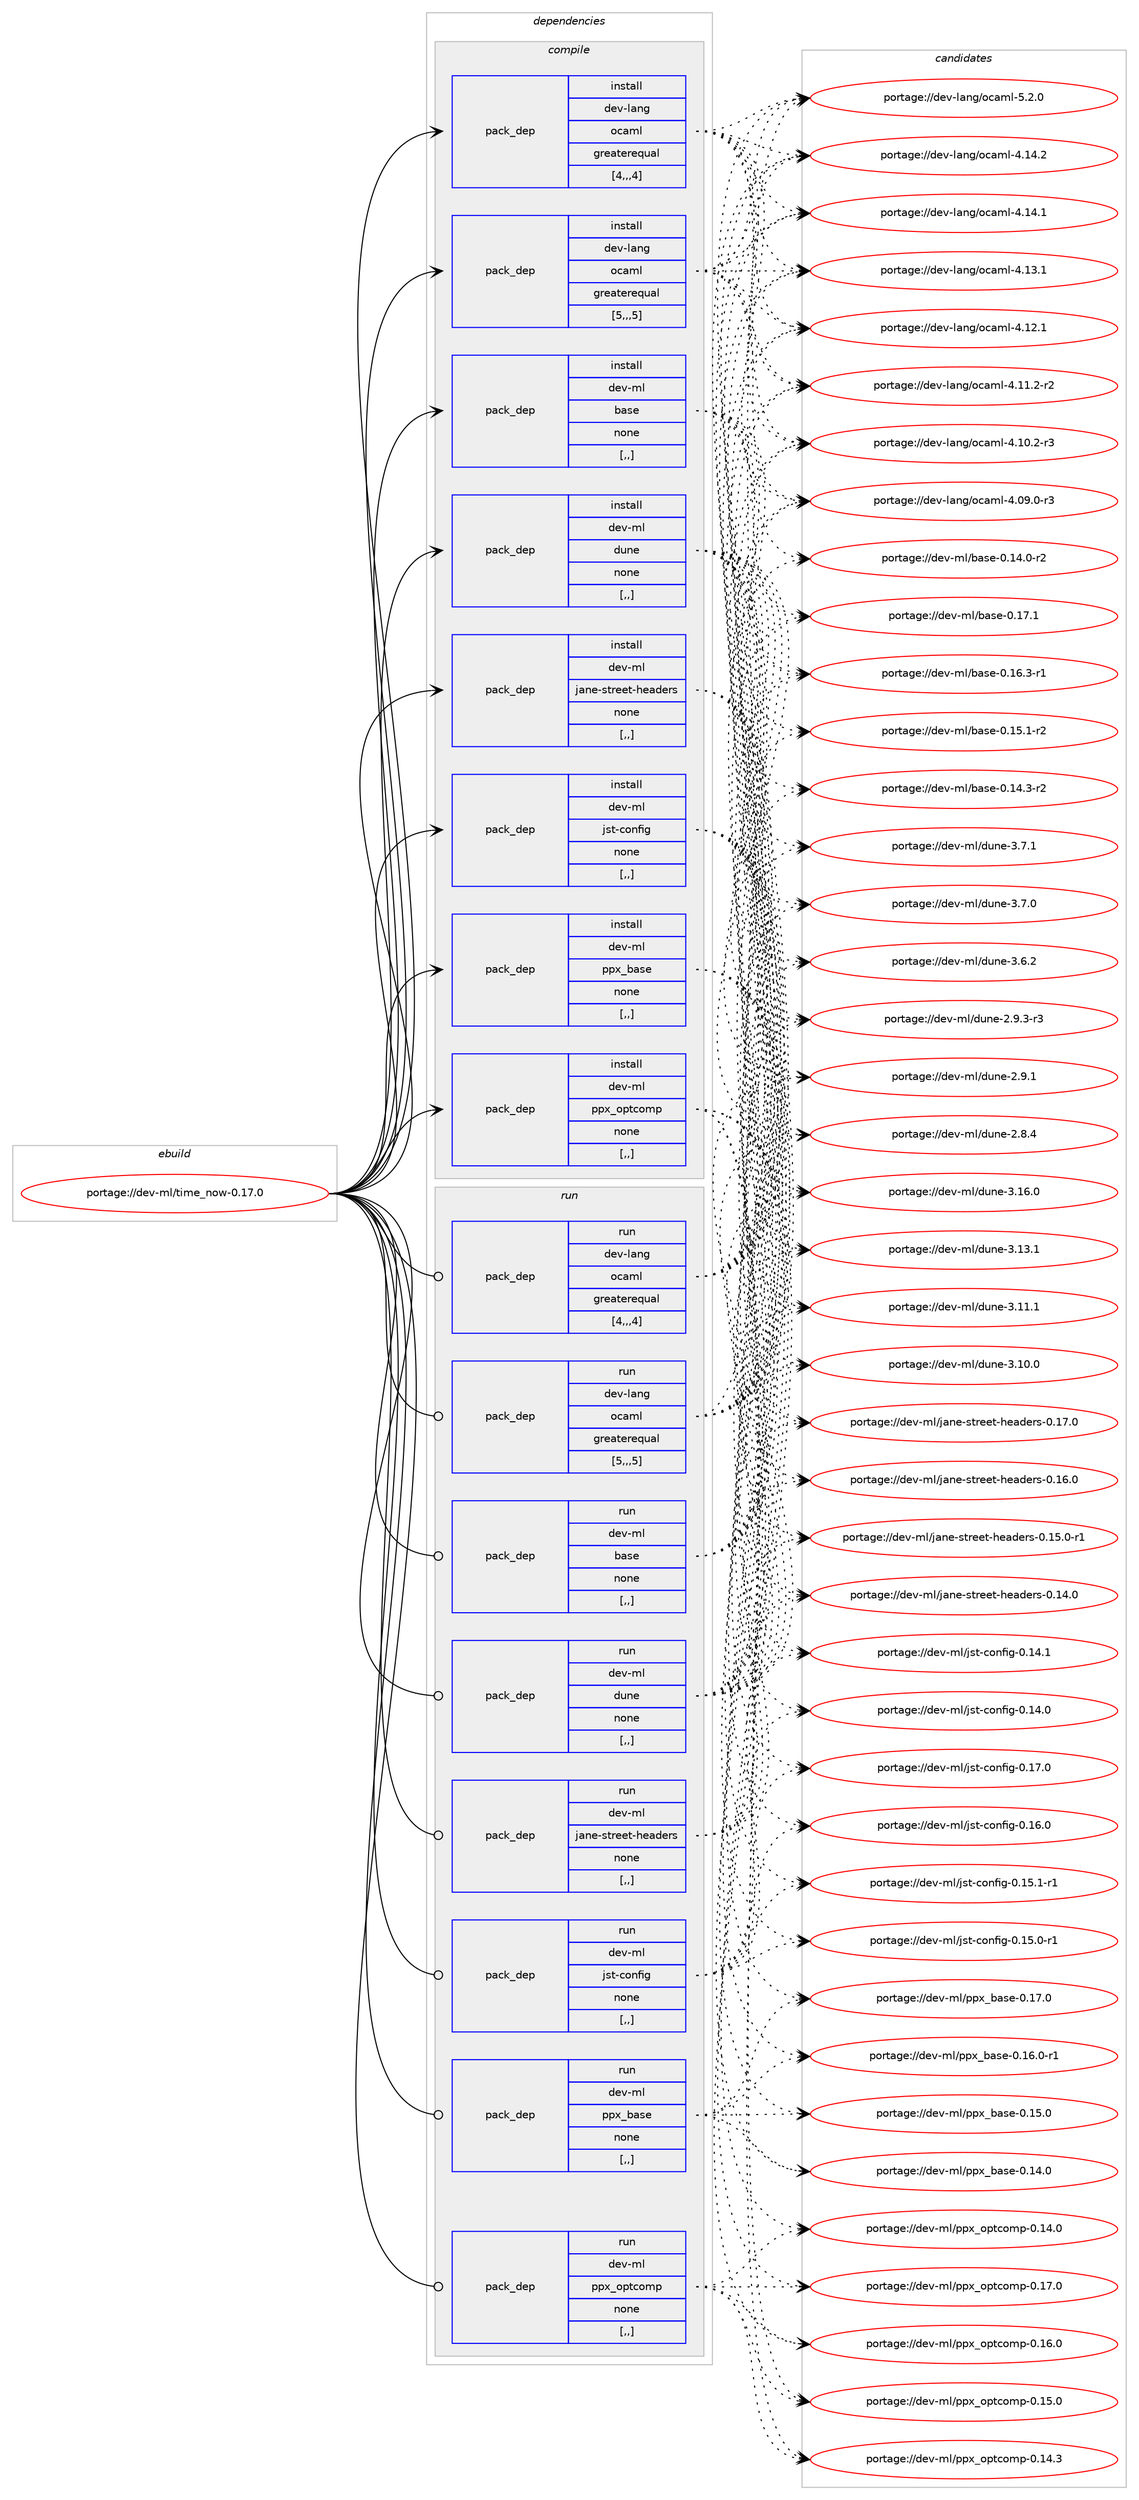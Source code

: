 digraph prolog {

# *************
# Graph options
# *************

newrank=true;
concentrate=true;
compound=true;
graph [rankdir=LR,fontname=Helvetica,fontsize=10,ranksep=1.5];#, ranksep=2.5, nodesep=0.2];
edge  [arrowhead=vee];
node  [fontname=Helvetica,fontsize=10];

# **********
# The ebuild
# **********

subgraph cluster_leftcol {
color=gray;
rank=same;
label=<<i>ebuild</i>>;
id [label="portage://dev-ml/time_now-0.17.0", color=red, width=4, href="../dev-ml/time_now-0.17.0.svg"];
}

# ****************
# The dependencies
# ****************

subgraph cluster_midcol {
color=gray;
label=<<i>dependencies</i>>;
subgraph cluster_compile {
fillcolor="#eeeeee";
style=filled;
label=<<i>compile</i>>;
subgraph pack93438 {
dependency124105 [label=<<TABLE BORDER="0" CELLBORDER="1" CELLSPACING="0" CELLPADDING="4" WIDTH="220"><TR><TD ROWSPAN="6" CELLPADDING="30">pack_dep</TD></TR><TR><TD WIDTH="110">install</TD></TR><TR><TD>dev-lang</TD></TR><TR><TD>ocaml</TD></TR><TR><TD>greaterequal</TD></TR><TR><TD>[4,,,4]</TD></TR></TABLE>>, shape=none, color=blue];
}
id:e -> dependency124105:w [weight=20,style="solid",arrowhead="vee"];
subgraph pack93439 {
dependency124106 [label=<<TABLE BORDER="0" CELLBORDER="1" CELLSPACING="0" CELLPADDING="4" WIDTH="220"><TR><TD ROWSPAN="6" CELLPADDING="30">pack_dep</TD></TR><TR><TD WIDTH="110">install</TD></TR><TR><TD>dev-lang</TD></TR><TR><TD>ocaml</TD></TR><TR><TD>greaterequal</TD></TR><TR><TD>[5,,,5]</TD></TR></TABLE>>, shape=none, color=blue];
}
id:e -> dependency124106:w [weight=20,style="solid",arrowhead="vee"];
subgraph pack93440 {
dependency124107 [label=<<TABLE BORDER="0" CELLBORDER="1" CELLSPACING="0" CELLPADDING="4" WIDTH="220"><TR><TD ROWSPAN="6" CELLPADDING="30">pack_dep</TD></TR><TR><TD WIDTH="110">install</TD></TR><TR><TD>dev-ml</TD></TR><TR><TD>base</TD></TR><TR><TD>none</TD></TR><TR><TD>[,,]</TD></TR></TABLE>>, shape=none, color=blue];
}
id:e -> dependency124107:w [weight=20,style="solid",arrowhead="vee"];
subgraph pack93441 {
dependency124108 [label=<<TABLE BORDER="0" CELLBORDER="1" CELLSPACING="0" CELLPADDING="4" WIDTH="220"><TR><TD ROWSPAN="6" CELLPADDING="30">pack_dep</TD></TR><TR><TD WIDTH="110">install</TD></TR><TR><TD>dev-ml</TD></TR><TR><TD>dune</TD></TR><TR><TD>none</TD></TR><TR><TD>[,,]</TD></TR></TABLE>>, shape=none, color=blue];
}
id:e -> dependency124108:w [weight=20,style="solid",arrowhead="vee"];
subgraph pack93442 {
dependency124109 [label=<<TABLE BORDER="0" CELLBORDER="1" CELLSPACING="0" CELLPADDING="4" WIDTH="220"><TR><TD ROWSPAN="6" CELLPADDING="30">pack_dep</TD></TR><TR><TD WIDTH="110">install</TD></TR><TR><TD>dev-ml</TD></TR><TR><TD>jane-street-headers</TD></TR><TR><TD>none</TD></TR><TR><TD>[,,]</TD></TR></TABLE>>, shape=none, color=blue];
}
id:e -> dependency124109:w [weight=20,style="solid",arrowhead="vee"];
subgraph pack93443 {
dependency124110 [label=<<TABLE BORDER="0" CELLBORDER="1" CELLSPACING="0" CELLPADDING="4" WIDTH="220"><TR><TD ROWSPAN="6" CELLPADDING="30">pack_dep</TD></TR><TR><TD WIDTH="110">install</TD></TR><TR><TD>dev-ml</TD></TR><TR><TD>jst-config</TD></TR><TR><TD>none</TD></TR><TR><TD>[,,]</TD></TR></TABLE>>, shape=none, color=blue];
}
id:e -> dependency124110:w [weight=20,style="solid",arrowhead="vee"];
subgraph pack93444 {
dependency124111 [label=<<TABLE BORDER="0" CELLBORDER="1" CELLSPACING="0" CELLPADDING="4" WIDTH="220"><TR><TD ROWSPAN="6" CELLPADDING="30">pack_dep</TD></TR><TR><TD WIDTH="110">install</TD></TR><TR><TD>dev-ml</TD></TR><TR><TD>ppx_base</TD></TR><TR><TD>none</TD></TR><TR><TD>[,,]</TD></TR></TABLE>>, shape=none, color=blue];
}
id:e -> dependency124111:w [weight=20,style="solid",arrowhead="vee"];
subgraph pack93445 {
dependency124112 [label=<<TABLE BORDER="0" CELLBORDER="1" CELLSPACING="0" CELLPADDING="4" WIDTH="220"><TR><TD ROWSPAN="6" CELLPADDING="30">pack_dep</TD></TR><TR><TD WIDTH="110">install</TD></TR><TR><TD>dev-ml</TD></TR><TR><TD>ppx_optcomp</TD></TR><TR><TD>none</TD></TR><TR><TD>[,,]</TD></TR></TABLE>>, shape=none, color=blue];
}
id:e -> dependency124112:w [weight=20,style="solid",arrowhead="vee"];
}
subgraph cluster_compileandrun {
fillcolor="#eeeeee";
style=filled;
label=<<i>compile and run</i>>;
}
subgraph cluster_run {
fillcolor="#eeeeee";
style=filled;
label=<<i>run</i>>;
subgraph pack93446 {
dependency124113 [label=<<TABLE BORDER="0" CELLBORDER="1" CELLSPACING="0" CELLPADDING="4" WIDTH="220"><TR><TD ROWSPAN="6" CELLPADDING="30">pack_dep</TD></TR><TR><TD WIDTH="110">run</TD></TR><TR><TD>dev-lang</TD></TR><TR><TD>ocaml</TD></TR><TR><TD>greaterequal</TD></TR><TR><TD>[4,,,4]</TD></TR></TABLE>>, shape=none, color=blue];
}
id:e -> dependency124113:w [weight=20,style="solid",arrowhead="odot"];
subgraph pack93447 {
dependency124114 [label=<<TABLE BORDER="0" CELLBORDER="1" CELLSPACING="0" CELLPADDING="4" WIDTH="220"><TR><TD ROWSPAN="6" CELLPADDING="30">pack_dep</TD></TR><TR><TD WIDTH="110">run</TD></TR><TR><TD>dev-lang</TD></TR><TR><TD>ocaml</TD></TR><TR><TD>greaterequal</TD></TR><TR><TD>[5,,,5]</TD></TR></TABLE>>, shape=none, color=blue];
}
id:e -> dependency124114:w [weight=20,style="solid",arrowhead="odot"];
subgraph pack93448 {
dependency124115 [label=<<TABLE BORDER="0" CELLBORDER="1" CELLSPACING="0" CELLPADDING="4" WIDTH="220"><TR><TD ROWSPAN="6" CELLPADDING="30">pack_dep</TD></TR><TR><TD WIDTH="110">run</TD></TR><TR><TD>dev-ml</TD></TR><TR><TD>base</TD></TR><TR><TD>none</TD></TR><TR><TD>[,,]</TD></TR></TABLE>>, shape=none, color=blue];
}
id:e -> dependency124115:w [weight=20,style="solid",arrowhead="odot"];
subgraph pack93449 {
dependency124116 [label=<<TABLE BORDER="0" CELLBORDER="1" CELLSPACING="0" CELLPADDING="4" WIDTH="220"><TR><TD ROWSPAN="6" CELLPADDING="30">pack_dep</TD></TR><TR><TD WIDTH="110">run</TD></TR><TR><TD>dev-ml</TD></TR><TR><TD>dune</TD></TR><TR><TD>none</TD></TR><TR><TD>[,,]</TD></TR></TABLE>>, shape=none, color=blue];
}
id:e -> dependency124116:w [weight=20,style="solid",arrowhead="odot"];
subgraph pack93450 {
dependency124117 [label=<<TABLE BORDER="0" CELLBORDER="1" CELLSPACING="0" CELLPADDING="4" WIDTH="220"><TR><TD ROWSPAN="6" CELLPADDING="30">pack_dep</TD></TR><TR><TD WIDTH="110">run</TD></TR><TR><TD>dev-ml</TD></TR><TR><TD>jane-street-headers</TD></TR><TR><TD>none</TD></TR><TR><TD>[,,]</TD></TR></TABLE>>, shape=none, color=blue];
}
id:e -> dependency124117:w [weight=20,style="solid",arrowhead="odot"];
subgraph pack93451 {
dependency124118 [label=<<TABLE BORDER="0" CELLBORDER="1" CELLSPACING="0" CELLPADDING="4" WIDTH="220"><TR><TD ROWSPAN="6" CELLPADDING="30">pack_dep</TD></TR><TR><TD WIDTH="110">run</TD></TR><TR><TD>dev-ml</TD></TR><TR><TD>jst-config</TD></TR><TR><TD>none</TD></TR><TR><TD>[,,]</TD></TR></TABLE>>, shape=none, color=blue];
}
id:e -> dependency124118:w [weight=20,style="solid",arrowhead="odot"];
subgraph pack93452 {
dependency124119 [label=<<TABLE BORDER="0" CELLBORDER="1" CELLSPACING="0" CELLPADDING="4" WIDTH="220"><TR><TD ROWSPAN="6" CELLPADDING="30">pack_dep</TD></TR><TR><TD WIDTH="110">run</TD></TR><TR><TD>dev-ml</TD></TR><TR><TD>ppx_base</TD></TR><TR><TD>none</TD></TR><TR><TD>[,,]</TD></TR></TABLE>>, shape=none, color=blue];
}
id:e -> dependency124119:w [weight=20,style="solid",arrowhead="odot"];
subgraph pack93453 {
dependency124120 [label=<<TABLE BORDER="0" CELLBORDER="1" CELLSPACING="0" CELLPADDING="4" WIDTH="220"><TR><TD ROWSPAN="6" CELLPADDING="30">pack_dep</TD></TR><TR><TD WIDTH="110">run</TD></TR><TR><TD>dev-ml</TD></TR><TR><TD>ppx_optcomp</TD></TR><TR><TD>none</TD></TR><TR><TD>[,,]</TD></TR></TABLE>>, shape=none, color=blue];
}
id:e -> dependency124120:w [weight=20,style="solid",arrowhead="odot"];
}
}

# **************
# The candidates
# **************

subgraph cluster_choices {
rank=same;
color=gray;
label=<<i>candidates</i>>;

subgraph choice93438 {
color=black;
nodesep=1;
choice1001011184510897110103471119997109108455346504648 [label="portage://dev-lang/ocaml-5.2.0", color=red, width=4,href="../dev-lang/ocaml-5.2.0.svg"];
choice100101118451089711010347111999710910845524649524650 [label="portage://dev-lang/ocaml-4.14.2", color=red, width=4,href="../dev-lang/ocaml-4.14.2.svg"];
choice100101118451089711010347111999710910845524649524649 [label="portage://dev-lang/ocaml-4.14.1", color=red, width=4,href="../dev-lang/ocaml-4.14.1.svg"];
choice100101118451089711010347111999710910845524649514649 [label="portage://dev-lang/ocaml-4.13.1", color=red, width=4,href="../dev-lang/ocaml-4.13.1.svg"];
choice100101118451089711010347111999710910845524649504649 [label="portage://dev-lang/ocaml-4.12.1", color=red, width=4,href="../dev-lang/ocaml-4.12.1.svg"];
choice1001011184510897110103471119997109108455246494946504511450 [label="portage://dev-lang/ocaml-4.11.2-r2", color=red, width=4,href="../dev-lang/ocaml-4.11.2-r2.svg"];
choice1001011184510897110103471119997109108455246494846504511451 [label="portage://dev-lang/ocaml-4.10.2-r3", color=red, width=4,href="../dev-lang/ocaml-4.10.2-r3.svg"];
choice1001011184510897110103471119997109108455246485746484511451 [label="portage://dev-lang/ocaml-4.09.0-r3", color=red, width=4,href="../dev-lang/ocaml-4.09.0-r3.svg"];
dependency124105:e -> choice1001011184510897110103471119997109108455346504648:w [style=dotted,weight="100"];
dependency124105:e -> choice100101118451089711010347111999710910845524649524650:w [style=dotted,weight="100"];
dependency124105:e -> choice100101118451089711010347111999710910845524649524649:w [style=dotted,weight="100"];
dependency124105:e -> choice100101118451089711010347111999710910845524649514649:w [style=dotted,weight="100"];
dependency124105:e -> choice100101118451089711010347111999710910845524649504649:w [style=dotted,weight="100"];
dependency124105:e -> choice1001011184510897110103471119997109108455246494946504511450:w [style=dotted,weight="100"];
dependency124105:e -> choice1001011184510897110103471119997109108455246494846504511451:w [style=dotted,weight="100"];
dependency124105:e -> choice1001011184510897110103471119997109108455246485746484511451:w [style=dotted,weight="100"];
}
subgraph choice93439 {
color=black;
nodesep=1;
choice1001011184510897110103471119997109108455346504648 [label="portage://dev-lang/ocaml-5.2.0", color=red, width=4,href="../dev-lang/ocaml-5.2.0.svg"];
choice100101118451089711010347111999710910845524649524650 [label="portage://dev-lang/ocaml-4.14.2", color=red, width=4,href="../dev-lang/ocaml-4.14.2.svg"];
choice100101118451089711010347111999710910845524649524649 [label="portage://dev-lang/ocaml-4.14.1", color=red, width=4,href="../dev-lang/ocaml-4.14.1.svg"];
choice100101118451089711010347111999710910845524649514649 [label="portage://dev-lang/ocaml-4.13.1", color=red, width=4,href="../dev-lang/ocaml-4.13.1.svg"];
choice100101118451089711010347111999710910845524649504649 [label="portage://dev-lang/ocaml-4.12.1", color=red, width=4,href="../dev-lang/ocaml-4.12.1.svg"];
choice1001011184510897110103471119997109108455246494946504511450 [label="portage://dev-lang/ocaml-4.11.2-r2", color=red, width=4,href="../dev-lang/ocaml-4.11.2-r2.svg"];
choice1001011184510897110103471119997109108455246494846504511451 [label="portage://dev-lang/ocaml-4.10.2-r3", color=red, width=4,href="../dev-lang/ocaml-4.10.2-r3.svg"];
choice1001011184510897110103471119997109108455246485746484511451 [label="portage://dev-lang/ocaml-4.09.0-r3", color=red, width=4,href="../dev-lang/ocaml-4.09.0-r3.svg"];
dependency124106:e -> choice1001011184510897110103471119997109108455346504648:w [style=dotted,weight="100"];
dependency124106:e -> choice100101118451089711010347111999710910845524649524650:w [style=dotted,weight="100"];
dependency124106:e -> choice100101118451089711010347111999710910845524649524649:w [style=dotted,weight="100"];
dependency124106:e -> choice100101118451089711010347111999710910845524649514649:w [style=dotted,weight="100"];
dependency124106:e -> choice100101118451089711010347111999710910845524649504649:w [style=dotted,weight="100"];
dependency124106:e -> choice1001011184510897110103471119997109108455246494946504511450:w [style=dotted,weight="100"];
dependency124106:e -> choice1001011184510897110103471119997109108455246494846504511451:w [style=dotted,weight="100"];
dependency124106:e -> choice1001011184510897110103471119997109108455246485746484511451:w [style=dotted,weight="100"];
}
subgraph choice93440 {
color=black;
nodesep=1;
choice1001011184510910847989711510145484649554649 [label="portage://dev-ml/base-0.17.1", color=red, width=4,href="../dev-ml/base-0.17.1.svg"];
choice10010111845109108479897115101454846495446514511449 [label="portage://dev-ml/base-0.16.3-r1", color=red, width=4,href="../dev-ml/base-0.16.3-r1.svg"];
choice10010111845109108479897115101454846495346494511450 [label="portage://dev-ml/base-0.15.1-r2", color=red, width=4,href="../dev-ml/base-0.15.1-r2.svg"];
choice10010111845109108479897115101454846495246514511450 [label="portage://dev-ml/base-0.14.3-r2", color=red, width=4,href="../dev-ml/base-0.14.3-r2.svg"];
choice10010111845109108479897115101454846495246484511450 [label="portage://dev-ml/base-0.14.0-r2", color=red, width=4,href="../dev-ml/base-0.14.0-r2.svg"];
dependency124107:e -> choice1001011184510910847989711510145484649554649:w [style=dotted,weight="100"];
dependency124107:e -> choice10010111845109108479897115101454846495446514511449:w [style=dotted,weight="100"];
dependency124107:e -> choice10010111845109108479897115101454846495346494511450:w [style=dotted,weight="100"];
dependency124107:e -> choice10010111845109108479897115101454846495246514511450:w [style=dotted,weight="100"];
dependency124107:e -> choice10010111845109108479897115101454846495246484511450:w [style=dotted,weight="100"];
}
subgraph choice93441 {
color=black;
nodesep=1;
choice100101118451091084710011711010145514649544648 [label="portage://dev-ml/dune-3.16.0", color=red, width=4,href="../dev-ml/dune-3.16.0.svg"];
choice100101118451091084710011711010145514649514649 [label="portage://dev-ml/dune-3.13.1", color=red, width=4,href="../dev-ml/dune-3.13.1.svg"];
choice100101118451091084710011711010145514649494649 [label="portage://dev-ml/dune-3.11.1", color=red, width=4,href="../dev-ml/dune-3.11.1.svg"];
choice100101118451091084710011711010145514649484648 [label="portage://dev-ml/dune-3.10.0", color=red, width=4,href="../dev-ml/dune-3.10.0.svg"];
choice1001011184510910847100117110101455146554649 [label="portage://dev-ml/dune-3.7.1", color=red, width=4,href="../dev-ml/dune-3.7.1.svg"];
choice1001011184510910847100117110101455146554648 [label="portage://dev-ml/dune-3.7.0", color=red, width=4,href="../dev-ml/dune-3.7.0.svg"];
choice1001011184510910847100117110101455146544650 [label="portage://dev-ml/dune-3.6.2", color=red, width=4,href="../dev-ml/dune-3.6.2.svg"];
choice10010111845109108471001171101014550465746514511451 [label="portage://dev-ml/dune-2.9.3-r3", color=red, width=4,href="../dev-ml/dune-2.9.3-r3.svg"];
choice1001011184510910847100117110101455046574649 [label="portage://dev-ml/dune-2.9.1", color=red, width=4,href="../dev-ml/dune-2.9.1.svg"];
choice1001011184510910847100117110101455046564652 [label="portage://dev-ml/dune-2.8.4", color=red, width=4,href="../dev-ml/dune-2.8.4.svg"];
dependency124108:e -> choice100101118451091084710011711010145514649544648:w [style=dotted,weight="100"];
dependency124108:e -> choice100101118451091084710011711010145514649514649:w [style=dotted,weight="100"];
dependency124108:e -> choice100101118451091084710011711010145514649494649:w [style=dotted,weight="100"];
dependency124108:e -> choice100101118451091084710011711010145514649484648:w [style=dotted,weight="100"];
dependency124108:e -> choice1001011184510910847100117110101455146554649:w [style=dotted,weight="100"];
dependency124108:e -> choice1001011184510910847100117110101455146554648:w [style=dotted,weight="100"];
dependency124108:e -> choice1001011184510910847100117110101455146544650:w [style=dotted,weight="100"];
dependency124108:e -> choice10010111845109108471001171101014550465746514511451:w [style=dotted,weight="100"];
dependency124108:e -> choice1001011184510910847100117110101455046574649:w [style=dotted,weight="100"];
dependency124108:e -> choice1001011184510910847100117110101455046564652:w [style=dotted,weight="100"];
}
subgraph choice93442 {
color=black;
nodesep=1;
choice10010111845109108471069711010145115116114101101116451041019710010111411545484649554648 [label="portage://dev-ml/jane-street-headers-0.17.0", color=red, width=4,href="../dev-ml/jane-street-headers-0.17.0.svg"];
choice10010111845109108471069711010145115116114101101116451041019710010111411545484649544648 [label="portage://dev-ml/jane-street-headers-0.16.0", color=red, width=4,href="../dev-ml/jane-street-headers-0.16.0.svg"];
choice100101118451091084710697110101451151161141011011164510410197100101114115454846495346484511449 [label="portage://dev-ml/jane-street-headers-0.15.0-r1", color=red, width=4,href="../dev-ml/jane-street-headers-0.15.0-r1.svg"];
choice10010111845109108471069711010145115116114101101116451041019710010111411545484649524648 [label="portage://dev-ml/jane-street-headers-0.14.0", color=red, width=4,href="../dev-ml/jane-street-headers-0.14.0.svg"];
dependency124109:e -> choice10010111845109108471069711010145115116114101101116451041019710010111411545484649554648:w [style=dotted,weight="100"];
dependency124109:e -> choice10010111845109108471069711010145115116114101101116451041019710010111411545484649544648:w [style=dotted,weight="100"];
dependency124109:e -> choice100101118451091084710697110101451151161141011011164510410197100101114115454846495346484511449:w [style=dotted,weight="100"];
dependency124109:e -> choice10010111845109108471069711010145115116114101101116451041019710010111411545484649524648:w [style=dotted,weight="100"];
}
subgraph choice93443 {
color=black;
nodesep=1;
choice1001011184510910847106115116459911111010210510345484649554648 [label="portage://dev-ml/jst-config-0.17.0", color=red, width=4,href="../dev-ml/jst-config-0.17.0.svg"];
choice1001011184510910847106115116459911111010210510345484649544648 [label="portage://dev-ml/jst-config-0.16.0", color=red, width=4,href="../dev-ml/jst-config-0.16.0.svg"];
choice10010111845109108471061151164599111110102105103454846495346494511449 [label="portage://dev-ml/jst-config-0.15.1-r1", color=red, width=4,href="../dev-ml/jst-config-0.15.1-r1.svg"];
choice10010111845109108471061151164599111110102105103454846495346484511449 [label="portage://dev-ml/jst-config-0.15.0-r1", color=red, width=4,href="../dev-ml/jst-config-0.15.0-r1.svg"];
choice1001011184510910847106115116459911111010210510345484649524649 [label="portage://dev-ml/jst-config-0.14.1", color=red, width=4,href="../dev-ml/jst-config-0.14.1.svg"];
choice1001011184510910847106115116459911111010210510345484649524648 [label="portage://dev-ml/jst-config-0.14.0", color=red, width=4,href="../dev-ml/jst-config-0.14.0.svg"];
dependency124110:e -> choice1001011184510910847106115116459911111010210510345484649554648:w [style=dotted,weight="100"];
dependency124110:e -> choice1001011184510910847106115116459911111010210510345484649544648:w [style=dotted,weight="100"];
dependency124110:e -> choice10010111845109108471061151164599111110102105103454846495346494511449:w [style=dotted,weight="100"];
dependency124110:e -> choice10010111845109108471061151164599111110102105103454846495346484511449:w [style=dotted,weight="100"];
dependency124110:e -> choice1001011184510910847106115116459911111010210510345484649524649:w [style=dotted,weight="100"];
dependency124110:e -> choice1001011184510910847106115116459911111010210510345484649524648:w [style=dotted,weight="100"];
}
subgraph choice93444 {
color=black;
nodesep=1;
choice100101118451091084711211212095989711510145484649554648 [label="portage://dev-ml/ppx_base-0.17.0", color=red, width=4,href="../dev-ml/ppx_base-0.17.0.svg"];
choice1001011184510910847112112120959897115101454846495446484511449 [label="portage://dev-ml/ppx_base-0.16.0-r1", color=red, width=4,href="../dev-ml/ppx_base-0.16.0-r1.svg"];
choice100101118451091084711211212095989711510145484649534648 [label="portage://dev-ml/ppx_base-0.15.0", color=red, width=4,href="../dev-ml/ppx_base-0.15.0.svg"];
choice100101118451091084711211212095989711510145484649524648 [label="portage://dev-ml/ppx_base-0.14.0", color=red, width=4,href="../dev-ml/ppx_base-0.14.0.svg"];
dependency124111:e -> choice100101118451091084711211212095989711510145484649554648:w [style=dotted,weight="100"];
dependency124111:e -> choice1001011184510910847112112120959897115101454846495446484511449:w [style=dotted,weight="100"];
dependency124111:e -> choice100101118451091084711211212095989711510145484649534648:w [style=dotted,weight="100"];
dependency124111:e -> choice100101118451091084711211212095989711510145484649524648:w [style=dotted,weight="100"];
}
subgraph choice93445 {
color=black;
nodesep=1;
choice1001011184510910847112112120951111121169911110911245484649554648 [label="portage://dev-ml/ppx_optcomp-0.17.0", color=red, width=4,href="../dev-ml/ppx_optcomp-0.17.0.svg"];
choice1001011184510910847112112120951111121169911110911245484649544648 [label="portage://dev-ml/ppx_optcomp-0.16.0", color=red, width=4,href="../dev-ml/ppx_optcomp-0.16.0.svg"];
choice1001011184510910847112112120951111121169911110911245484649534648 [label="portage://dev-ml/ppx_optcomp-0.15.0", color=red, width=4,href="../dev-ml/ppx_optcomp-0.15.0.svg"];
choice1001011184510910847112112120951111121169911110911245484649524651 [label="portage://dev-ml/ppx_optcomp-0.14.3", color=red, width=4,href="../dev-ml/ppx_optcomp-0.14.3.svg"];
choice1001011184510910847112112120951111121169911110911245484649524648 [label="portage://dev-ml/ppx_optcomp-0.14.0", color=red, width=4,href="../dev-ml/ppx_optcomp-0.14.0.svg"];
dependency124112:e -> choice1001011184510910847112112120951111121169911110911245484649554648:w [style=dotted,weight="100"];
dependency124112:e -> choice1001011184510910847112112120951111121169911110911245484649544648:w [style=dotted,weight="100"];
dependency124112:e -> choice1001011184510910847112112120951111121169911110911245484649534648:w [style=dotted,weight="100"];
dependency124112:e -> choice1001011184510910847112112120951111121169911110911245484649524651:w [style=dotted,weight="100"];
dependency124112:e -> choice1001011184510910847112112120951111121169911110911245484649524648:w [style=dotted,weight="100"];
}
subgraph choice93446 {
color=black;
nodesep=1;
choice1001011184510897110103471119997109108455346504648 [label="portage://dev-lang/ocaml-5.2.0", color=red, width=4,href="../dev-lang/ocaml-5.2.0.svg"];
choice100101118451089711010347111999710910845524649524650 [label="portage://dev-lang/ocaml-4.14.2", color=red, width=4,href="../dev-lang/ocaml-4.14.2.svg"];
choice100101118451089711010347111999710910845524649524649 [label="portage://dev-lang/ocaml-4.14.1", color=red, width=4,href="../dev-lang/ocaml-4.14.1.svg"];
choice100101118451089711010347111999710910845524649514649 [label="portage://dev-lang/ocaml-4.13.1", color=red, width=4,href="../dev-lang/ocaml-4.13.1.svg"];
choice100101118451089711010347111999710910845524649504649 [label="portage://dev-lang/ocaml-4.12.1", color=red, width=4,href="../dev-lang/ocaml-4.12.1.svg"];
choice1001011184510897110103471119997109108455246494946504511450 [label="portage://dev-lang/ocaml-4.11.2-r2", color=red, width=4,href="../dev-lang/ocaml-4.11.2-r2.svg"];
choice1001011184510897110103471119997109108455246494846504511451 [label="portage://dev-lang/ocaml-4.10.2-r3", color=red, width=4,href="../dev-lang/ocaml-4.10.2-r3.svg"];
choice1001011184510897110103471119997109108455246485746484511451 [label="portage://dev-lang/ocaml-4.09.0-r3", color=red, width=4,href="../dev-lang/ocaml-4.09.0-r3.svg"];
dependency124113:e -> choice1001011184510897110103471119997109108455346504648:w [style=dotted,weight="100"];
dependency124113:e -> choice100101118451089711010347111999710910845524649524650:w [style=dotted,weight="100"];
dependency124113:e -> choice100101118451089711010347111999710910845524649524649:w [style=dotted,weight="100"];
dependency124113:e -> choice100101118451089711010347111999710910845524649514649:w [style=dotted,weight="100"];
dependency124113:e -> choice100101118451089711010347111999710910845524649504649:w [style=dotted,weight="100"];
dependency124113:e -> choice1001011184510897110103471119997109108455246494946504511450:w [style=dotted,weight="100"];
dependency124113:e -> choice1001011184510897110103471119997109108455246494846504511451:w [style=dotted,weight="100"];
dependency124113:e -> choice1001011184510897110103471119997109108455246485746484511451:w [style=dotted,weight="100"];
}
subgraph choice93447 {
color=black;
nodesep=1;
choice1001011184510897110103471119997109108455346504648 [label="portage://dev-lang/ocaml-5.2.0", color=red, width=4,href="../dev-lang/ocaml-5.2.0.svg"];
choice100101118451089711010347111999710910845524649524650 [label="portage://dev-lang/ocaml-4.14.2", color=red, width=4,href="../dev-lang/ocaml-4.14.2.svg"];
choice100101118451089711010347111999710910845524649524649 [label="portage://dev-lang/ocaml-4.14.1", color=red, width=4,href="../dev-lang/ocaml-4.14.1.svg"];
choice100101118451089711010347111999710910845524649514649 [label="portage://dev-lang/ocaml-4.13.1", color=red, width=4,href="../dev-lang/ocaml-4.13.1.svg"];
choice100101118451089711010347111999710910845524649504649 [label="portage://dev-lang/ocaml-4.12.1", color=red, width=4,href="../dev-lang/ocaml-4.12.1.svg"];
choice1001011184510897110103471119997109108455246494946504511450 [label="portage://dev-lang/ocaml-4.11.2-r2", color=red, width=4,href="../dev-lang/ocaml-4.11.2-r2.svg"];
choice1001011184510897110103471119997109108455246494846504511451 [label="portage://dev-lang/ocaml-4.10.2-r3", color=red, width=4,href="../dev-lang/ocaml-4.10.2-r3.svg"];
choice1001011184510897110103471119997109108455246485746484511451 [label="portage://dev-lang/ocaml-4.09.0-r3", color=red, width=4,href="../dev-lang/ocaml-4.09.0-r3.svg"];
dependency124114:e -> choice1001011184510897110103471119997109108455346504648:w [style=dotted,weight="100"];
dependency124114:e -> choice100101118451089711010347111999710910845524649524650:w [style=dotted,weight="100"];
dependency124114:e -> choice100101118451089711010347111999710910845524649524649:w [style=dotted,weight="100"];
dependency124114:e -> choice100101118451089711010347111999710910845524649514649:w [style=dotted,weight="100"];
dependency124114:e -> choice100101118451089711010347111999710910845524649504649:w [style=dotted,weight="100"];
dependency124114:e -> choice1001011184510897110103471119997109108455246494946504511450:w [style=dotted,weight="100"];
dependency124114:e -> choice1001011184510897110103471119997109108455246494846504511451:w [style=dotted,weight="100"];
dependency124114:e -> choice1001011184510897110103471119997109108455246485746484511451:w [style=dotted,weight="100"];
}
subgraph choice93448 {
color=black;
nodesep=1;
choice1001011184510910847989711510145484649554649 [label="portage://dev-ml/base-0.17.1", color=red, width=4,href="../dev-ml/base-0.17.1.svg"];
choice10010111845109108479897115101454846495446514511449 [label="portage://dev-ml/base-0.16.3-r1", color=red, width=4,href="../dev-ml/base-0.16.3-r1.svg"];
choice10010111845109108479897115101454846495346494511450 [label="portage://dev-ml/base-0.15.1-r2", color=red, width=4,href="../dev-ml/base-0.15.1-r2.svg"];
choice10010111845109108479897115101454846495246514511450 [label="portage://dev-ml/base-0.14.3-r2", color=red, width=4,href="../dev-ml/base-0.14.3-r2.svg"];
choice10010111845109108479897115101454846495246484511450 [label="portage://dev-ml/base-0.14.0-r2", color=red, width=4,href="../dev-ml/base-0.14.0-r2.svg"];
dependency124115:e -> choice1001011184510910847989711510145484649554649:w [style=dotted,weight="100"];
dependency124115:e -> choice10010111845109108479897115101454846495446514511449:w [style=dotted,weight="100"];
dependency124115:e -> choice10010111845109108479897115101454846495346494511450:w [style=dotted,weight="100"];
dependency124115:e -> choice10010111845109108479897115101454846495246514511450:w [style=dotted,weight="100"];
dependency124115:e -> choice10010111845109108479897115101454846495246484511450:w [style=dotted,weight="100"];
}
subgraph choice93449 {
color=black;
nodesep=1;
choice100101118451091084710011711010145514649544648 [label="portage://dev-ml/dune-3.16.0", color=red, width=4,href="../dev-ml/dune-3.16.0.svg"];
choice100101118451091084710011711010145514649514649 [label="portage://dev-ml/dune-3.13.1", color=red, width=4,href="../dev-ml/dune-3.13.1.svg"];
choice100101118451091084710011711010145514649494649 [label="portage://dev-ml/dune-3.11.1", color=red, width=4,href="../dev-ml/dune-3.11.1.svg"];
choice100101118451091084710011711010145514649484648 [label="portage://dev-ml/dune-3.10.0", color=red, width=4,href="../dev-ml/dune-3.10.0.svg"];
choice1001011184510910847100117110101455146554649 [label="portage://dev-ml/dune-3.7.1", color=red, width=4,href="../dev-ml/dune-3.7.1.svg"];
choice1001011184510910847100117110101455146554648 [label="portage://dev-ml/dune-3.7.0", color=red, width=4,href="../dev-ml/dune-3.7.0.svg"];
choice1001011184510910847100117110101455146544650 [label="portage://dev-ml/dune-3.6.2", color=red, width=4,href="../dev-ml/dune-3.6.2.svg"];
choice10010111845109108471001171101014550465746514511451 [label="portage://dev-ml/dune-2.9.3-r3", color=red, width=4,href="../dev-ml/dune-2.9.3-r3.svg"];
choice1001011184510910847100117110101455046574649 [label="portage://dev-ml/dune-2.9.1", color=red, width=4,href="../dev-ml/dune-2.9.1.svg"];
choice1001011184510910847100117110101455046564652 [label="portage://dev-ml/dune-2.8.4", color=red, width=4,href="../dev-ml/dune-2.8.4.svg"];
dependency124116:e -> choice100101118451091084710011711010145514649544648:w [style=dotted,weight="100"];
dependency124116:e -> choice100101118451091084710011711010145514649514649:w [style=dotted,weight="100"];
dependency124116:e -> choice100101118451091084710011711010145514649494649:w [style=dotted,weight="100"];
dependency124116:e -> choice100101118451091084710011711010145514649484648:w [style=dotted,weight="100"];
dependency124116:e -> choice1001011184510910847100117110101455146554649:w [style=dotted,weight="100"];
dependency124116:e -> choice1001011184510910847100117110101455146554648:w [style=dotted,weight="100"];
dependency124116:e -> choice1001011184510910847100117110101455146544650:w [style=dotted,weight="100"];
dependency124116:e -> choice10010111845109108471001171101014550465746514511451:w [style=dotted,weight="100"];
dependency124116:e -> choice1001011184510910847100117110101455046574649:w [style=dotted,weight="100"];
dependency124116:e -> choice1001011184510910847100117110101455046564652:w [style=dotted,weight="100"];
}
subgraph choice93450 {
color=black;
nodesep=1;
choice10010111845109108471069711010145115116114101101116451041019710010111411545484649554648 [label="portage://dev-ml/jane-street-headers-0.17.0", color=red, width=4,href="../dev-ml/jane-street-headers-0.17.0.svg"];
choice10010111845109108471069711010145115116114101101116451041019710010111411545484649544648 [label="portage://dev-ml/jane-street-headers-0.16.0", color=red, width=4,href="../dev-ml/jane-street-headers-0.16.0.svg"];
choice100101118451091084710697110101451151161141011011164510410197100101114115454846495346484511449 [label="portage://dev-ml/jane-street-headers-0.15.0-r1", color=red, width=4,href="../dev-ml/jane-street-headers-0.15.0-r1.svg"];
choice10010111845109108471069711010145115116114101101116451041019710010111411545484649524648 [label="portage://dev-ml/jane-street-headers-0.14.0", color=red, width=4,href="../dev-ml/jane-street-headers-0.14.0.svg"];
dependency124117:e -> choice10010111845109108471069711010145115116114101101116451041019710010111411545484649554648:w [style=dotted,weight="100"];
dependency124117:e -> choice10010111845109108471069711010145115116114101101116451041019710010111411545484649544648:w [style=dotted,weight="100"];
dependency124117:e -> choice100101118451091084710697110101451151161141011011164510410197100101114115454846495346484511449:w [style=dotted,weight="100"];
dependency124117:e -> choice10010111845109108471069711010145115116114101101116451041019710010111411545484649524648:w [style=dotted,weight="100"];
}
subgraph choice93451 {
color=black;
nodesep=1;
choice1001011184510910847106115116459911111010210510345484649554648 [label="portage://dev-ml/jst-config-0.17.0", color=red, width=4,href="../dev-ml/jst-config-0.17.0.svg"];
choice1001011184510910847106115116459911111010210510345484649544648 [label="portage://dev-ml/jst-config-0.16.0", color=red, width=4,href="../dev-ml/jst-config-0.16.0.svg"];
choice10010111845109108471061151164599111110102105103454846495346494511449 [label="portage://dev-ml/jst-config-0.15.1-r1", color=red, width=4,href="../dev-ml/jst-config-0.15.1-r1.svg"];
choice10010111845109108471061151164599111110102105103454846495346484511449 [label="portage://dev-ml/jst-config-0.15.0-r1", color=red, width=4,href="../dev-ml/jst-config-0.15.0-r1.svg"];
choice1001011184510910847106115116459911111010210510345484649524649 [label="portage://dev-ml/jst-config-0.14.1", color=red, width=4,href="../dev-ml/jst-config-0.14.1.svg"];
choice1001011184510910847106115116459911111010210510345484649524648 [label="portage://dev-ml/jst-config-0.14.0", color=red, width=4,href="../dev-ml/jst-config-0.14.0.svg"];
dependency124118:e -> choice1001011184510910847106115116459911111010210510345484649554648:w [style=dotted,weight="100"];
dependency124118:e -> choice1001011184510910847106115116459911111010210510345484649544648:w [style=dotted,weight="100"];
dependency124118:e -> choice10010111845109108471061151164599111110102105103454846495346494511449:w [style=dotted,weight="100"];
dependency124118:e -> choice10010111845109108471061151164599111110102105103454846495346484511449:w [style=dotted,weight="100"];
dependency124118:e -> choice1001011184510910847106115116459911111010210510345484649524649:w [style=dotted,weight="100"];
dependency124118:e -> choice1001011184510910847106115116459911111010210510345484649524648:w [style=dotted,weight="100"];
}
subgraph choice93452 {
color=black;
nodesep=1;
choice100101118451091084711211212095989711510145484649554648 [label="portage://dev-ml/ppx_base-0.17.0", color=red, width=4,href="../dev-ml/ppx_base-0.17.0.svg"];
choice1001011184510910847112112120959897115101454846495446484511449 [label="portage://dev-ml/ppx_base-0.16.0-r1", color=red, width=4,href="../dev-ml/ppx_base-0.16.0-r1.svg"];
choice100101118451091084711211212095989711510145484649534648 [label="portage://dev-ml/ppx_base-0.15.0", color=red, width=4,href="../dev-ml/ppx_base-0.15.0.svg"];
choice100101118451091084711211212095989711510145484649524648 [label="portage://dev-ml/ppx_base-0.14.0", color=red, width=4,href="../dev-ml/ppx_base-0.14.0.svg"];
dependency124119:e -> choice100101118451091084711211212095989711510145484649554648:w [style=dotted,weight="100"];
dependency124119:e -> choice1001011184510910847112112120959897115101454846495446484511449:w [style=dotted,weight="100"];
dependency124119:e -> choice100101118451091084711211212095989711510145484649534648:w [style=dotted,weight="100"];
dependency124119:e -> choice100101118451091084711211212095989711510145484649524648:w [style=dotted,weight="100"];
}
subgraph choice93453 {
color=black;
nodesep=1;
choice1001011184510910847112112120951111121169911110911245484649554648 [label="portage://dev-ml/ppx_optcomp-0.17.0", color=red, width=4,href="../dev-ml/ppx_optcomp-0.17.0.svg"];
choice1001011184510910847112112120951111121169911110911245484649544648 [label="portage://dev-ml/ppx_optcomp-0.16.0", color=red, width=4,href="../dev-ml/ppx_optcomp-0.16.0.svg"];
choice1001011184510910847112112120951111121169911110911245484649534648 [label="portage://dev-ml/ppx_optcomp-0.15.0", color=red, width=4,href="../dev-ml/ppx_optcomp-0.15.0.svg"];
choice1001011184510910847112112120951111121169911110911245484649524651 [label="portage://dev-ml/ppx_optcomp-0.14.3", color=red, width=4,href="../dev-ml/ppx_optcomp-0.14.3.svg"];
choice1001011184510910847112112120951111121169911110911245484649524648 [label="portage://dev-ml/ppx_optcomp-0.14.0", color=red, width=4,href="../dev-ml/ppx_optcomp-0.14.0.svg"];
dependency124120:e -> choice1001011184510910847112112120951111121169911110911245484649554648:w [style=dotted,weight="100"];
dependency124120:e -> choice1001011184510910847112112120951111121169911110911245484649544648:w [style=dotted,weight="100"];
dependency124120:e -> choice1001011184510910847112112120951111121169911110911245484649534648:w [style=dotted,weight="100"];
dependency124120:e -> choice1001011184510910847112112120951111121169911110911245484649524651:w [style=dotted,weight="100"];
dependency124120:e -> choice1001011184510910847112112120951111121169911110911245484649524648:w [style=dotted,weight="100"];
}
}

}
